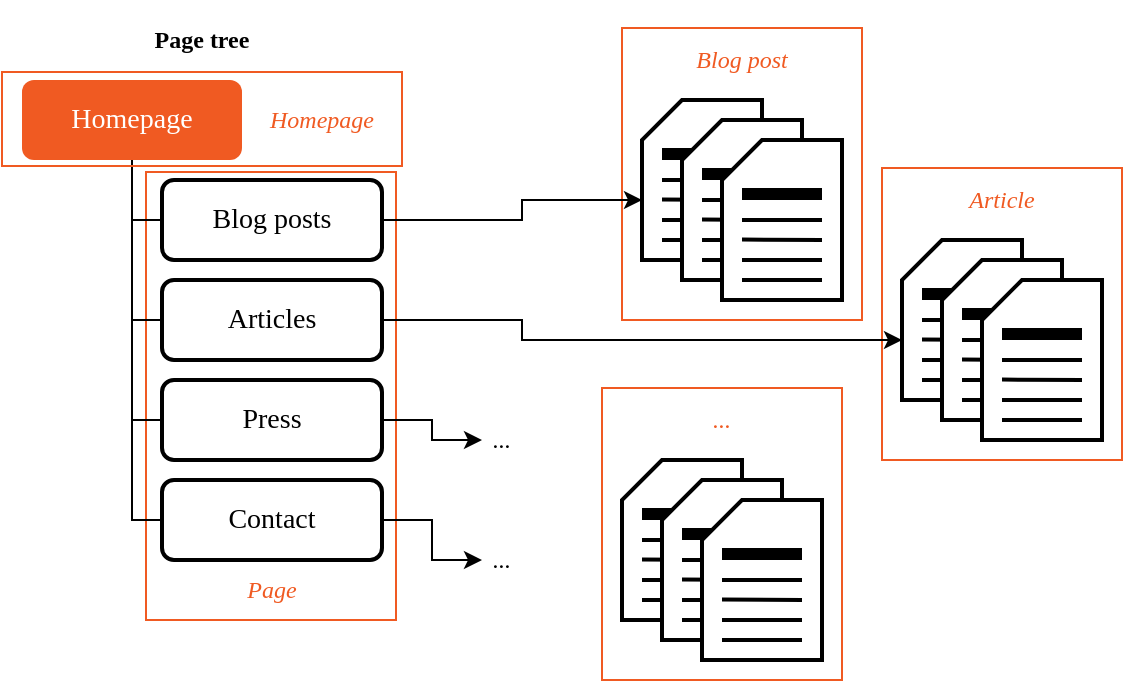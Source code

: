 <mxfile version="13.6.2" type="github">
  <diagram id="2VJUGr-SOvqhdHHfwVNG" name="Page-1">
    <mxGraphModel dx="1185" dy="635" grid="1" gridSize="10" guides="1" tooltips="1" connect="1" arrows="1" fold="1" page="1" pageScale="1" pageWidth="850" pageHeight="1100" math="0" shadow="0" extFonts="GT Walsheim^https://docs.kontent.ai/fonts/GT-Walsheim-Regular.woff">
      <root>
        <mxCell id="0" />
        <mxCell id="1" parent="0" />
        <mxCell id="lgj1nc-UiX9Fw6fF2aE0-107" value="" style="rounded=0;whiteSpace=wrap;html=1;strokeWidth=1;fontFamily=GT Walsheim;fontColor=#F05A22;fillColor=none;strokeColor=#F05A22;" vertex="1" parent="1">
          <mxGeometry x="450" y="84" width="120" height="146" as="geometry" />
        </mxCell>
        <mxCell id="lgj1nc-UiX9Fw6fF2aE0-109" value="" style="rounded=0;whiteSpace=wrap;html=1;strokeWidth=1;fontFamily=GT Walsheim;fontColor=#F05A22;fillColor=none;strokeColor=#F05A22;" vertex="1" parent="1">
          <mxGeometry x="310" y="194" width="120" height="146" as="geometry" />
        </mxCell>
        <mxCell id="lgj1nc-UiX9Fw6fF2aE0-105" value="" style="rounded=0;whiteSpace=wrap;html=1;strokeWidth=1;fontFamily=GT Walsheim;fontColor=#F05A22;fillColor=none;strokeColor=#F05A22;" vertex="1" parent="1">
          <mxGeometry x="320" y="14" width="120" height="146" as="geometry" />
        </mxCell>
        <mxCell id="lgj1nc-UiX9Fw6fF2aE0-102" value="" style="rounded=0;whiteSpace=wrap;html=1;strokeWidth=1;fontFamily=GT Walsheim;fontColor=#F05A22;fillColor=none;strokeColor=#F05A22;" vertex="1" parent="1">
          <mxGeometry x="82" y="86" width="125" height="224" as="geometry" />
        </mxCell>
        <mxCell id="lgj1nc-UiX9Fw6fF2aE0-24" style="edgeStyle=orthogonalEdgeStyle;rounded=0;orthogonalLoop=1;jettySize=auto;html=1;entryX=0;entryY=0.5;entryDx=0;entryDy=0;endArrow=none;endFill=0;" edge="1" parent="1" source="lgj1nc-UiX9Fw6fF2aE0-19" target="lgj1nc-UiX9Fw6fF2aE0-21">
          <mxGeometry relative="1" as="geometry">
            <Array as="points">
              <mxPoint x="75" y="110" />
            </Array>
          </mxGeometry>
        </mxCell>
        <mxCell id="lgj1nc-UiX9Fw6fF2aE0-25" style="edgeStyle=orthogonalEdgeStyle;rounded=0;orthogonalLoop=1;jettySize=auto;html=1;entryX=0;entryY=0.5;entryDx=0;entryDy=0;endArrow=none;endFill=0;" edge="1" parent="1" source="lgj1nc-UiX9Fw6fF2aE0-19" target="lgj1nc-UiX9Fw6fF2aE0-20">
          <mxGeometry relative="1" as="geometry">
            <Array as="points">
              <mxPoint x="75" y="160" />
            </Array>
          </mxGeometry>
        </mxCell>
        <mxCell id="lgj1nc-UiX9Fw6fF2aE0-26" style="edgeStyle=orthogonalEdgeStyle;rounded=0;orthogonalLoop=1;jettySize=auto;html=1;entryX=0;entryY=0.5;entryDx=0;entryDy=0;endArrow=none;endFill=0;" edge="1" parent="1" source="lgj1nc-UiX9Fw6fF2aE0-19" target="lgj1nc-UiX9Fw6fF2aE0-22">
          <mxGeometry relative="1" as="geometry">
            <Array as="points">
              <mxPoint x="75" y="210" />
            </Array>
          </mxGeometry>
        </mxCell>
        <mxCell id="lgj1nc-UiX9Fw6fF2aE0-27" style="edgeStyle=orthogonalEdgeStyle;rounded=0;orthogonalLoop=1;jettySize=auto;html=1;entryX=0;entryY=0.5;entryDx=0;entryDy=0;endArrow=none;endFill=0;" edge="1" parent="1" source="lgj1nc-UiX9Fw6fF2aE0-19" target="lgj1nc-UiX9Fw6fF2aE0-23">
          <mxGeometry relative="1" as="geometry">
            <Array as="points">
              <mxPoint x="75" y="260" />
            </Array>
          </mxGeometry>
        </mxCell>
        <mxCell id="lgj1nc-UiX9Fw6fF2aE0-19" value="Homepage" style="rounded=1;whiteSpace=wrap;html=1;fillColor=#F05A22;strokeColor=none;fontStyle=0;perimeterSpacing=0;shadow=0;glass=0;comic=0;strokeWidth=2;fontFamily=GT Walsheim;fontSize=14;fontColor=#FFFFFF;" vertex="1" parent="1">
          <mxGeometry x="20" y="40" width="110" height="40" as="geometry" />
        </mxCell>
        <mxCell id="lgj1nc-UiX9Fw6fF2aE0-112" style="edgeStyle=orthogonalEdgeStyle;rounded=0;orthogonalLoop=1;jettySize=auto;html=1;entryX=0;entryY=0;entryDx=0;entryDy=50;entryPerimeter=0;endArrow=classic;endFill=1;strokeWidth=1;fontFamily=GT Walsheim;fontColor=#F05A22;" edge="1" parent="1" source="lgj1nc-UiX9Fw6fF2aE0-20" target="lgj1nc-UiX9Fw6fF2aE0-55">
          <mxGeometry relative="1" as="geometry">
            <Array as="points">
              <mxPoint x="270" y="160" />
              <mxPoint x="270" y="170" />
            </Array>
          </mxGeometry>
        </mxCell>
        <mxCell id="lgj1nc-UiX9Fw6fF2aE0-20" value="Articles" style="rounded=1;whiteSpace=wrap;html=1;fillColor=none;strokeColor=#000000;fontStyle=0;fontFamily=GT Walsheim;fontSize=14;strokeWidth=2;" vertex="1" parent="1">
          <mxGeometry x="90" y="140" width="110" height="40" as="geometry" />
        </mxCell>
        <mxCell id="lgj1nc-UiX9Fw6fF2aE0-111" style="edgeStyle=orthogonalEdgeStyle;rounded=0;orthogonalLoop=1;jettySize=auto;html=1;endArrow=classic;endFill=1;strokeWidth=1;fontFamily=GT Walsheim;fontColor=#F05A22;entryX=0;entryY=0;entryDx=0;entryDy=50;entryPerimeter=0;" edge="1" parent="1" source="lgj1nc-UiX9Fw6fF2aE0-21" target="lgj1nc-UiX9Fw6fF2aE0-28">
          <mxGeometry relative="1" as="geometry">
            <mxPoint x="270" y="110" as="targetPoint" />
            <Array as="points">
              <mxPoint x="270" y="110" />
              <mxPoint x="270" y="100" />
            </Array>
          </mxGeometry>
        </mxCell>
        <mxCell id="lgj1nc-UiX9Fw6fF2aE0-21" value="Blog posts" style="rounded=1;whiteSpace=wrap;html=1;fillColor=none;strokeColor=#000000;fontStyle=0;fontFamily=GT Walsheim;fontSize=14;strokeWidth=2;" vertex="1" parent="1">
          <mxGeometry x="90" y="90" width="110" height="40" as="geometry" />
        </mxCell>
        <mxCell id="lgj1nc-UiX9Fw6fF2aE0-116" style="edgeStyle=orthogonalEdgeStyle;rounded=0;orthogonalLoop=1;jettySize=auto;html=1;entryX=0;entryY=0.5;entryDx=0;entryDy=0;endArrow=classic;endFill=1;strokeWidth=1;fontFamily=GT Walsheim;fontColor=#000000;" edge="1" parent="1" source="lgj1nc-UiX9Fw6fF2aE0-22" target="lgj1nc-UiX9Fw6fF2aE0-114">
          <mxGeometry relative="1" as="geometry" />
        </mxCell>
        <mxCell id="lgj1nc-UiX9Fw6fF2aE0-22" value="Press" style="rounded=1;whiteSpace=wrap;html=1;fillColor=none;strokeColor=#000000;fontStyle=0;fontFamily=GT Walsheim;fontSize=14;strokeWidth=2;" vertex="1" parent="1">
          <mxGeometry x="90" y="190" width="110" height="40" as="geometry" />
        </mxCell>
        <mxCell id="lgj1nc-UiX9Fw6fF2aE0-117" style="edgeStyle=orthogonalEdgeStyle;rounded=0;orthogonalLoop=1;jettySize=auto;html=1;entryX=0;entryY=0.5;entryDx=0;entryDy=0;endArrow=classic;endFill=1;strokeWidth=1;fontFamily=GT Walsheim;fontColor=#000000;" edge="1" parent="1" source="lgj1nc-UiX9Fw6fF2aE0-23" target="lgj1nc-UiX9Fw6fF2aE0-115">
          <mxGeometry relative="1" as="geometry" />
        </mxCell>
        <mxCell id="lgj1nc-UiX9Fw6fF2aE0-23" value="Contact" style="rounded=1;whiteSpace=wrap;html=1;fillColor=none;strokeColor=#000000;fontStyle=0;fontFamily=GT Walsheim;fontSize=14;strokeWidth=2;" vertex="1" parent="1">
          <mxGeometry x="90" y="240" width="110" height="40" as="geometry" />
        </mxCell>
        <mxCell id="lgj1nc-UiX9Fw6fF2aE0-39" value="" style="group" vertex="1" connectable="0" parent="1">
          <mxGeometry x="330" y="50" width="80" height="90" as="geometry" />
        </mxCell>
        <mxCell id="lgj1nc-UiX9Fw6fF2aE0-28" value="" style="verticalLabelPosition=bottom;verticalAlign=top;html=1;shape=card;whiteSpace=wrap;size=20;arcSize=12;strokeWidth=2;" vertex="1" parent="lgj1nc-UiX9Fw6fF2aE0-39">
          <mxGeometry width="60" height="80" as="geometry" />
        </mxCell>
        <mxCell id="lgj1nc-UiX9Fw6fF2aE0-30" value="" style="endArrow=none;html=1;strokeWidth=6;exitX=0.25;exitY=0.2;exitDx=0;exitDy=0;exitPerimeter=0;" edge="1" parent="lgj1nc-UiX9Fw6fF2aE0-39">
          <mxGeometry width="50" height="50" relative="1" as="geometry">
            <mxPoint x="10" y="27" as="sourcePoint" />
            <mxPoint x="50" y="27" as="targetPoint" />
          </mxGeometry>
        </mxCell>
        <mxCell id="lgj1nc-UiX9Fw6fF2aE0-31" value="" style="endArrow=none;html=1;strokeWidth=2;exitX=0.25;exitY=0.2;exitDx=0;exitDy=0;exitPerimeter=0;" edge="1" parent="lgj1nc-UiX9Fw6fF2aE0-39">
          <mxGeometry width="50" height="50" relative="1" as="geometry">
            <mxPoint x="10" y="40" as="sourcePoint" />
            <mxPoint x="50" y="40" as="targetPoint" />
          </mxGeometry>
        </mxCell>
        <mxCell id="lgj1nc-UiX9Fw6fF2aE0-32" value="" style="endArrow=none;html=1;strokeWidth=2;exitX=0.25;exitY=0.2;exitDx=0;exitDy=0;exitPerimeter=0;" edge="1" parent="lgj1nc-UiX9Fw6fF2aE0-39">
          <mxGeometry width="50" height="50" relative="1" as="geometry">
            <mxPoint x="10" y="49.8" as="sourcePoint" />
            <mxPoint x="50" y="50" as="targetPoint" />
          </mxGeometry>
        </mxCell>
        <mxCell id="lgj1nc-UiX9Fw6fF2aE0-33" value="" style="endArrow=none;html=1;strokeWidth=2;exitX=0.25;exitY=0.2;exitDx=0;exitDy=0;exitPerimeter=0;" edge="1" parent="lgj1nc-UiX9Fw6fF2aE0-39">
          <mxGeometry width="50" height="50" relative="1" as="geometry">
            <mxPoint x="10" y="60" as="sourcePoint" />
            <mxPoint x="50" y="60" as="targetPoint" />
          </mxGeometry>
        </mxCell>
        <mxCell id="lgj1nc-UiX9Fw6fF2aE0-34" value="" style="endArrow=none;html=1;strokeWidth=2;exitX=0.25;exitY=0.2;exitDx=0;exitDy=0;exitPerimeter=0;" edge="1" parent="lgj1nc-UiX9Fw6fF2aE0-39">
          <mxGeometry width="50" height="50" relative="1" as="geometry">
            <mxPoint x="10" y="70" as="sourcePoint" />
            <mxPoint x="50" y="70" as="targetPoint" />
          </mxGeometry>
        </mxCell>
        <mxCell id="lgj1nc-UiX9Fw6fF2aE0-40" value="" style="group" vertex="1" connectable="0" parent="lgj1nc-UiX9Fw6fF2aE0-39">
          <mxGeometry x="20" y="10" width="60" height="80" as="geometry" />
        </mxCell>
        <mxCell id="lgj1nc-UiX9Fw6fF2aE0-41" value="" style="verticalLabelPosition=bottom;verticalAlign=top;html=1;shape=card;whiteSpace=wrap;size=20;arcSize=12;strokeWidth=2;" vertex="1" parent="lgj1nc-UiX9Fw6fF2aE0-40">
          <mxGeometry width="60" height="80" as="geometry" />
        </mxCell>
        <mxCell id="lgj1nc-UiX9Fw6fF2aE0-42" value="" style="endArrow=none;html=1;strokeWidth=6;exitX=0.25;exitY=0.2;exitDx=0;exitDy=0;exitPerimeter=0;" edge="1" parent="lgj1nc-UiX9Fw6fF2aE0-40">
          <mxGeometry width="50" height="50" relative="1" as="geometry">
            <mxPoint x="10" y="27" as="sourcePoint" />
            <mxPoint x="50" y="27" as="targetPoint" />
          </mxGeometry>
        </mxCell>
        <mxCell id="lgj1nc-UiX9Fw6fF2aE0-43" value="" style="endArrow=none;html=1;strokeWidth=2;exitX=0.25;exitY=0.2;exitDx=0;exitDy=0;exitPerimeter=0;" edge="1" parent="lgj1nc-UiX9Fw6fF2aE0-40">
          <mxGeometry width="50" height="50" relative="1" as="geometry">
            <mxPoint x="10" y="40" as="sourcePoint" />
            <mxPoint x="50" y="40" as="targetPoint" />
          </mxGeometry>
        </mxCell>
        <mxCell id="lgj1nc-UiX9Fw6fF2aE0-44" value="" style="endArrow=none;html=1;strokeWidth=2;exitX=0.25;exitY=0.2;exitDx=0;exitDy=0;exitPerimeter=0;" edge="1" parent="lgj1nc-UiX9Fw6fF2aE0-40">
          <mxGeometry width="50" height="50" relative="1" as="geometry">
            <mxPoint x="10" y="49.8" as="sourcePoint" />
            <mxPoint x="50" y="50" as="targetPoint" />
          </mxGeometry>
        </mxCell>
        <mxCell id="lgj1nc-UiX9Fw6fF2aE0-45" value="" style="endArrow=none;html=1;strokeWidth=2;exitX=0.25;exitY=0.2;exitDx=0;exitDy=0;exitPerimeter=0;" edge="1" parent="lgj1nc-UiX9Fw6fF2aE0-40">
          <mxGeometry width="50" height="50" relative="1" as="geometry">
            <mxPoint x="10" y="60" as="sourcePoint" />
            <mxPoint x="50" y="60" as="targetPoint" />
          </mxGeometry>
        </mxCell>
        <mxCell id="lgj1nc-UiX9Fw6fF2aE0-46" value="" style="endArrow=none;html=1;strokeWidth=2;exitX=0.25;exitY=0.2;exitDx=0;exitDy=0;exitPerimeter=0;" edge="1" parent="lgj1nc-UiX9Fw6fF2aE0-40">
          <mxGeometry width="50" height="50" relative="1" as="geometry">
            <mxPoint x="10" y="70" as="sourcePoint" />
            <mxPoint x="50" y="70" as="targetPoint" />
          </mxGeometry>
        </mxCell>
        <mxCell id="lgj1nc-UiX9Fw6fF2aE0-47" value="" style="group" vertex="1" connectable="0" parent="1">
          <mxGeometry x="370" y="70" width="60" height="80" as="geometry" />
        </mxCell>
        <mxCell id="lgj1nc-UiX9Fw6fF2aE0-48" value="" style="verticalLabelPosition=bottom;verticalAlign=top;html=1;shape=card;whiteSpace=wrap;size=20;arcSize=12;strokeWidth=2;" vertex="1" parent="lgj1nc-UiX9Fw6fF2aE0-47">
          <mxGeometry width="60" height="80" as="geometry" />
        </mxCell>
        <mxCell id="lgj1nc-UiX9Fw6fF2aE0-49" value="" style="endArrow=none;html=1;strokeWidth=6;exitX=0.25;exitY=0.2;exitDx=0;exitDy=0;exitPerimeter=0;" edge="1" parent="lgj1nc-UiX9Fw6fF2aE0-47">
          <mxGeometry width="50" height="50" relative="1" as="geometry">
            <mxPoint x="10" y="27" as="sourcePoint" />
            <mxPoint x="50" y="27" as="targetPoint" />
          </mxGeometry>
        </mxCell>
        <mxCell id="lgj1nc-UiX9Fw6fF2aE0-50" value="" style="endArrow=none;html=1;strokeWidth=2;exitX=0.25;exitY=0.2;exitDx=0;exitDy=0;exitPerimeter=0;" edge="1" parent="lgj1nc-UiX9Fw6fF2aE0-47">
          <mxGeometry width="50" height="50" relative="1" as="geometry">
            <mxPoint x="10" y="40" as="sourcePoint" />
            <mxPoint x="50" y="40" as="targetPoint" />
          </mxGeometry>
        </mxCell>
        <mxCell id="lgj1nc-UiX9Fw6fF2aE0-51" value="" style="endArrow=none;html=1;strokeWidth=2;exitX=0.25;exitY=0.2;exitDx=0;exitDy=0;exitPerimeter=0;" edge="1" parent="lgj1nc-UiX9Fw6fF2aE0-47">
          <mxGeometry width="50" height="50" relative="1" as="geometry">
            <mxPoint x="10" y="49.8" as="sourcePoint" />
            <mxPoint x="50" y="50" as="targetPoint" />
          </mxGeometry>
        </mxCell>
        <mxCell id="lgj1nc-UiX9Fw6fF2aE0-52" value="" style="endArrow=none;html=1;strokeWidth=2;exitX=0.25;exitY=0.2;exitDx=0;exitDy=0;exitPerimeter=0;" edge="1" parent="lgj1nc-UiX9Fw6fF2aE0-47">
          <mxGeometry width="50" height="50" relative="1" as="geometry">
            <mxPoint x="10" y="60" as="sourcePoint" />
            <mxPoint x="50" y="60" as="targetPoint" />
          </mxGeometry>
        </mxCell>
        <mxCell id="lgj1nc-UiX9Fw6fF2aE0-53" value="" style="endArrow=none;html=1;strokeWidth=2;exitX=0.25;exitY=0.2;exitDx=0;exitDy=0;exitPerimeter=0;" edge="1" parent="lgj1nc-UiX9Fw6fF2aE0-47">
          <mxGeometry width="50" height="50" relative="1" as="geometry">
            <mxPoint x="10" y="70" as="sourcePoint" />
            <mxPoint x="50" y="70" as="targetPoint" />
          </mxGeometry>
        </mxCell>
        <mxCell id="lgj1nc-UiX9Fw6fF2aE0-54" value="" style="group" vertex="1" connectable="0" parent="1">
          <mxGeometry x="460" y="120" width="80" height="90" as="geometry" />
        </mxCell>
        <mxCell id="lgj1nc-UiX9Fw6fF2aE0-55" value="" style="verticalLabelPosition=bottom;verticalAlign=top;html=1;shape=card;whiteSpace=wrap;size=20;arcSize=12;strokeWidth=2;" vertex="1" parent="lgj1nc-UiX9Fw6fF2aE0-54">
          <mxGeometry width="60" height="80" as="geometry" />
        </mxCell>
        <mxCell id="lgj1nc-UiX9Fw6fF2aE0-56" value="" style="endArrow=none;html=1;strokeWidth=6;exitX=0.25;exitY=0.2;exitDx=0;exitDy=0;exitPerimeter=0;" edge="1" parent="lgj1nc-UiX9Fw6fF2aE0-54">
          <mxGeometry width="50" height="50" relative="1" as="geometry">
            <mxPoint x="10" y="27" as="sourcePoint" />
            <mxPoint x="50" y="27" as="targetPoint" />
          </mxGeometry>
        </mxCell>
        <mxCell id="lgj1nc-UiX9Fw6fF2aE0-57" value="" style="endArrow=none;html=1;strokeWidth=2;exitX=0.25;exitY=0.2;exitDx=0;exitDy=0;exitPerimeter=0;" edge="1" parent="lgj1nc-UiX9Fw6fF2aE0-54">
          <mxGeometry width="50" height="50" relative="1" as="geometry">
            <mxPoint x="10" y="40" as="sourcePoint" />
            <mxPoint x="50" y="40" as="targetPoint" />
          </mxGeometry>
        </mxCell>
        <mxCell id="lgj1nc-UiX9Fw6fF2aE0-58" value="" style="endArrow=none;html=1;strokeWidth=2;exitX=0.25;exitY=0.2;exitDx=0;exitDy=0;exitPerimeter=0;" edge="1" parent="lgj1nc-UiX9Fw6fF2aE0-54">
          <mxGeometry width="50" height="50" relative="1" as="geometry">
            <mxPoint x="10" y="49.8" as="sourcePoint" />
            <mxPoint x="50" y="50" as="targetPoint" />
          </mxGeometry>
        </mxCell>
        <mxCell id="lgj1nc-UiX9Fw6fF2aE0-59" value="" style="endArrow=none;html=1;strokeWidth=2;exitX=0.25;exitY=0.2;exitDx=0;exitDy=0;exitPerimeter=0;" edge="1" parent="lgj1nc-UiX9Fw6fF2aE0-54">
          <mxGeometry width="50" height="50" relative="1" as="geometry">
            <mxPoint x="10" y="60" as="sourcePoint" />
            <mxPoint x="50" y="60" as="targetPoint" />
          </mxGeometry>
        </mxCell>
        <mxCell id="lgj1nc-UiX9Fw6fF2aE0-60" value="" style="endArrow=none;html=1;strokeWidth=2;exitX=0.25;exitY=0.2;exitDx=0;exitDy=0;exitPerimeter=0;" edge="1" parent="lgj1nc-UiX9Fw6fF2aE0-54">
          <mxGeometry width="50" height="50" relative="1" as="geometry">
            <mxPoint x="10" y="70" as="sourcePoint" />
            <mxPoint x="50" y="70" as="targetPoint" />
          </mxGeometry>
        </mxCell>
        <mxCell id="lgj1nc-UiX9Fw6fF2aE0-61" value="" style="group" vertex="1" connectable="0" parent="lgj1nc-UiX9Fw6fF2aE0-54">
          <mxGeometry x="20" y="10" width="60" height="80" as="geometry" />
        </mxCell>
        <mxCell id="lgj1nc-UiX9Fw6fF2aE0-62" value="" style="verticalLabelPosition=bottom;verticalAlign=top;html=1;shape=card;whiteSpace=wrap;size=20;arcSize=12;strokeWidth=2;" vertex="1" parent="lgj1nc-UiX9Fw6fF2aE0-61">
          <mxGeometry width="60" height="80" as="geometry" />
        </mxCell>
        <mxCell id="lgj1nc-UiX9Fw6fF2aE0-63" value="" style="endArrow=none;html=1;strokeWidth=6;exitX=0.25;exitY=0.2;exitDx=0;exitDy=0;exitPerimeter=0;" edge="1" parent="lgj1nc-UiX9Fw6fF2aE0-61">
          <mxGeometry width="50" height="50" relative="1" as="geometry">
            <mxPoint x="10" y="27" as="sourcePoint" />
            <mxPoint x="50" y="27" as="targetPoint" />
          </mxGeometry>
        </mxCell>
        <mxCell id="lgj1nc-UiX9Fw6fF2aE0-64" value="" style="endArrow=none;html=1;strokeWidth=2;exitX=0.25;exitY=0.2;exitDx=0;exitDy=0;exitPerimeter=0;" edge="1" parent="lgj1nc-UiX9Fw6fF2aE0-61">
          <mxGeometry width="50" height="50" relative="1" as="geometry">
            <mxPoint x="10" y="40" as="sourcePoint" />
            <mxPoint x="50" y="40" as="targetPoint" />
          </mxGeometry>
        </mxCell>
        <mxCell id="lgj1nc-UiX9Fw6fF2aE0-65" value="" style="endArrow=none;html=1;strokeWidth=2;exitX=0.25;exitY=0.2;exitDx=0;exitDy=0;exitPerimeter=0;" edge="1" parent="lgj1nc-UiX9Fw6fF2aE0-61">
          <mxGeometry width="50" height="50" relative="1" as="geometry">
            <mxPoint x="10" y="49.8" as="sourcePoint" />
            <mxPoint x="50" y="50" as="targetPoint" />
          </mxGeometry>
        </mxCell>
        <mxCell id="lgj1nc-UiX9Fw6fF2aE0-66" value="" style="endArrow=none;html=1;strokeWidth=2;exitX=0.25;exitY=0.2;exitDx=0;exitDy=0;exitPerimeter=0;" edge="1" parent="lgj1nc-UiX9Fw6fF2aE0-61">
          <mxGeometry width="50" height="50" relative="1" as="geometry">
            <mxPoint x="10" y="60" as="sourcePoint" />
            <mxPoint x="50" y="60" as="targetPoint" />
          </mxGeometry>
        </mxCell>
        <mxCell id="lgj1nc-UiX9Fw6fF2aE0-67" value="" style="endArrow=none;html=1;strokeWidth=2;exitX=0.25;exitY=0.2;exitDx=0;exitDy=0;exitPerimeter=0;" edge="1" parent="lgj1nc-UiX9Fw6fF2aE0-61">
          <mxGeometry width="50" height="50" relative="1" as="geometry">
            <mxPoint x="10" y="70" as="sourcePoint" />
            <mxPoint x="50" y="70" as="targetPoint" />
          </mxGeometry>
        </mxCell>
        <mxCell id="lgj1nc-UiX9Fw6fF2aE0-68" value="" style="group" vertex="1" connectable="0" parent="1">
          <mxGeometry x="500" y="140" width="60" height="80" as="geometry" />
        </mxCell>
        <mxCell id="lgj1nc-UiX9Fw6fF2aE0-69" value="" style="verticalLabelPosition=bottom;verticalAlign=top;html=1;shape=card;whiteSpace=wrap;size=20;arcSize=12;strokeWidth=2;" vertex="1" parent="lgj1nc-UiX9Fw6fF2aE0-68">
          <mxGeometry width="60" height="80" as="geometry" />
        </mxCell>
        <mxCell id="lgj1nc-UiX9Fw6fF2aE0-70" value="" style="endArrow=none;html=1;strokeWidth=6;exitX=0.25;exitY=0.2;exitDx=0;exitDy=0;exitPerimeter=0;" edge="1" parent="lgj1nc-UiX9Fw6fF2aE0-68">
          <mxGeometry width="50" height="50" relative="1" as="geometry">
            <mxPoint x="10" y="27" as="sourcePoint" />
            <mxPoint x="50" y="27" as="targetPoint" />
          </mxGeometry>
        </mxCell>
        <mxCell id="lgj1nc-UiX9Fw6fF2aE0-71" value="" style="endArrow=none;html=1;strokeWidth=2;exitX=0.25;exitY=0.2;exitDx=0;exitDy=0;exitPerimeter=0;" edge="1" parent="lgj1nc-UiX9Fw6fF2aE0-68">
          <mxGeometry width="50" height="50" relative="1" as="geometry">
            <mxPoint x="10" y="40" as="sourcePoint" />
            <mxPoint x="50" y="40" as="targetPoint" />
          </mxGeometry>
        </mxCell>
        <mxCell id="lgj1nc-UiX9Fw6fF2aE0-72" value="" style="endArrow=none;html=1;strokeWidth=2;exitX=0.25;exitY=0.2;exitDx=0;exitDy=0;exitPerimeter=0;" edge="1" parent="lgj1nc-UiX9Fw6fF2aE0-68">
          <mxGeometry width="50" height="50" relative="1" as="geometry">
            <mxPoint x="10" y="49.8" as="sourcePoint" />
            <mxPoint x="50" y="50" as="targetPoint" />
          </mxGeometry>
        </mxCell>
        <mxCell id="lgj1nc-UiX9Fw6fF2aE0-73" value="" style="endArrow=none;html=1;strokeWidth=2;exitX=0.25;exitY=0.2;exitDx=0;exitDy=0;exitPerimeter=0;" edge="1" parent="lgj1nc-UiX9Fw6fF2aE0-68">
          <mxGeometry width="50" height="50" relative="1" as="geometry">
            <mxPoint x="10" y="60" as="sourcePoint" />
            <mxPoint x="50" y="60" as="targetPoint" />
          </mxGeometry>
        </mxCell>
        <mxCell id="lgj1nc-UiX9Fw6fF2aE0-74" value="" style="endArrow=none;html=1;strokeWidth=2;exitX=0.25;exitY=0.2;exitDx=0;exitDy=0;exitPerimeter=0;" edge="1" parent="lgj1nc-UiX9Fw6fF2aE0-68">
          <mxGeometry width="50" height="50" relative="1" as="geometry">
            <mxPoint x="10" y="70" as="sourcePoint" />
            <mxPoint x="50" y="70" as="targetPoint" />
          </mxGeometry>
        </mxCell>
        <mxCell id="lgj1nc-UiX9Fw6fF2aE0-75" value="" style="group" vertex="1" connectable="0" parent="1">
          <mxGeometry x="320" y="230" width="80" height="90" as="geometry" />
        </mxCell>
        <mxCell id="lgj1nc-UiX9Fw6fF2aE0-76" value="" style="verticalLabelPosition=bottom;verticalAlign=top;html=1;shape=card;whiteSpace=wrap;size=20;arcSize=12;strokeWidth=2;" vertex="1" parent="lgj1nc-UiX9Fw6fF2aE0-75">
          <mxGeometry width="60" height="80" as="geometry" />
        </mxCell>
        <mxCell id="lgj1nc-UiX9Fw6fF2aE0-77" value="" style="endArrow=none;html=1;strokeWidth=6;exitX=0.25;exitY=0.2;exitDx=0;exitDy=0;exitPerimeter=0;" edge="1" parent="lgj1nc-UiX9Fw6fF2aE0-75">
          <mxGeometry width="50" height="50" relative="1" as="geometry">
            <mxPoint x="10" y="27" as="sourcePoint" />
            <mxPoint x="50" y="27" as="targetPoint" />
          </mxGeometry>
        </mxCell>
        <mxCell id="lgj1nc-UiX9Fw6fF2aE0-78" value="" style="endArrow=none;html=1;strokeWidth=2;exitX=0.25;exitY=0.2;exitDx=0;exitDy=0;exitPerimeter=0;" edge="1" parent="lgj1nc-UiX9Fw6fF2aE0-75">
          <mxGeometry width="50" height="50" relative="1" as="geometry">
            <mxPoint x="10" y="40" as="sourcePoint" />
            <mxPoint x="50" y="40" as="targetPoint" />
          </mxGeometry>
        </mxCell>
        <mxCell id="lgj1nc-UiX9Fw6fF2aE0-79" value="" style="endArrow=none;html=1;strokeWidth=2;exitX=0.25;exitY=0.2;exitDx=0;exitDy=0;exitPerimeter=0;" edge="1" parent="lgj1nc-UiX9Fw6fF2aE0-75">
          <mxGeometry width="50" height="50" relative="1" as="geometry">
            <mxPoint x="10" y="49.8" as="sourcePoint" />
            <mxPoint x="50" y="50" as="targetPoint" />
          </mxGeometry>
        </mxCell>
        <mxCell id="lgj1nc-UiX9Fw6fF2aE0-80" value="" style="endArrow=none;html=1;strokeWidth=2;exitX=0.25;exitY=0.2;exitDx=0;exitDy=0;exitPerimeter=0;" edge="1" parent="lgj1nc-UiX9Fw6fF2aE0-75">
          <mxGeometry width="50" height="50" relative="1" as="geometry">
            <mxPoint x="10" y="60" as="sourcePoint" />
            <mxPoint x="50" y="60" as="targetPoint" />
          </mxGeometry>
        </mxCell>
        <mxCell id="lgj1nc-UiX9Fw6fF2aE0-81" value="" style="endArrow=none;html=1;strokeWidth=2;exitX=0.25;exitY=0.2;exitDx=0;exitDy=0;exitPerimeter=0;" edge="1" parent="lgj1nc-UiX9Fw6fF2aE0-75">
          <mxGeometry width="50" height="50" relative="1" as="geometry">
            <mxPoint x="10" y="70" as="sourcePoint" />
            <mxPoint x="50" y="70" as="targetPoint" />
          </mxGeometry>
        </mxCell>
        <mxCell id="lgj1nc-UiX9Fw6fF2aE0-82" value="" style="group" vertex="1" connectable="0" parent="lgj1nc-UiX9Fw6fF2aE0-75">
          <mxGeometry x="20" y="10" width="60" height="80" as="geometry" />
        </mxCell>
        <mxCell id="lgj1nc-UiX9Fw6fF2aE0-83" value="" style="verticalLabelPosition=bottom;verticalAlign=top;html=1;shape=card;whiteSpace=wrap;size=20;arcSize=12;strokeWidth=2;" vertex="1" parent="lgj1nc-UiX9Fw6fF2aE0-82">
          <mxGeometry width="60" height="80" as="geometry" />
        </mxCell>
        <mxCell id="lgj1nc-UiX9Fw6fF2aE0-84" value="" style="endArrow=none;html=1;strokeWidth=6;exitX=0.25;exitY=0.2;exitDx=0;exitDy=0;exitPerimeter=0;" edge="1" parent="lgj1nc-UiX9Fw6fF2aE0-82">
          <mxGeometry width="50" height="50" relative="1" as="geometry">
            <mxPoint x="10" y="27" as="sourcePoint" />
            <mxPoint x="50" y="27" as="targetPoint" />
          </mxGeometry>
        </mxCell>
        <mxCell id="lgj1nc-UiX9Fw6fF2aE0-85" value="" style="endArrow=none;html=1;strokeWidth=2;exitX=0.25;exitY=0.2;exitDx=0;exitDy=0;exitPerimeter=0;" edge="1" parent="lgj1nc-UiX9Fw6fF2aE0-82">
          <mxGeometry width="50" height="50" relative="1" as="geometry">
            <mxPoint x="10" y="40" as="sourcePoint" />
            <mxPoint x="50" y="40" as="targetPoint" />
          </mxGeometry>
        </mxCell>
        <mxCell id="lgj1nc-UiX9Fw6fF2aE0-86" value="" style="endArrow=none;html=1;strokeWidth=2;exitX=0.25;exitY=0.2;exitDx=0;exitDy=0;exitPerimeter=0;" edge="1" parent="lgj1nc-UiX9Fw6fF2aE0-82">
          <mxGeometry width="50" height="50" relative="1" as="geometry">
            <mxPoint x="10" y="49.8" as="sourcePoint" />
            <mxPoint x="50" y="50" as="targetPoint" />
          </mxGeometry>
        </mxCell>
        <mxCell id="lgj1nc-UiX9Fw6fF2aE0-87" value="" style="endArrow=none;html=1;strokeWidth=2;exitX=0.25;exitY=0.2;exitDx=0;exitDy=0;exitPerimeter=0;" edge="1" parent="lgj1nc-UiX9Fw6fF2aE0-82">
          <mxGeometry width="50" height="50" relative="1" as="geometry">
            <mxPoint x="10" y="60" as="sourcePoint" />
            <mxPoint x="50" y="60" as="targetPoint" />
          </mxGeometry>
        </mxCell>
        <mxCell id="lgj1nc-UiX9Fw6fF2aE0-88" value="" style="endArrow=none;html=1;strokeWidth=2;exitX=0.25;exitY=0.2;exitDx=0;exitDy=0;exitPerimeter=0;" edge="1" parent="lgj1nc-UiX9Fw6fF2aE0-82">
          <mxGeometry width="50" height="50" relative="1" as="geometry">
            <mxPoint x="10" y="70" as="sourcePoint" />
            <mxPoint x="50" y="70" as="targetPoint" />
          </mxGeometry>
        </mxCell>
        <mxCell id="lgj1nc-UiX9Fw6fF2aE0-89" value="" style="group" vertex="1" connectable="0" parent="1">
          <mxGeometry x="360" y="250" width="60" height="80" as="geometry" />
        </mxCell>
        <mxCell id="lgj1nc-UiX9Fw6fF2aE0-90" value="" style="verticalLabelPosition=bottom;verticalAlign=top;html=1;shape=card;whiteSpace=wrap;size=20;arcSize=12;strokeWidth=2;" vertex="1" parent="lgj1nc-UiX9Fw6fF2aE0-89">
          <mxGeometry width="60" height="80" as="geometry" />
        </mxCell>
        <mxCell id="lgj1nc-UiX9Fw6fF2aE0-91" value="" style="endArrow=none;html=1;strokeWidth=6;exitX=0.25;exitY=0.2;exitDx=0;exitDy=0;exitPerimeter=0;" edge="1" parent="lgj1nc-UiX9Fw6fF2aE0-89">
          <mxGeometry width="50" height="50" relative="1" as="geometry">
            <mxPoint x="10" y="27" as="sourcePoint" />
            <mxPoint x="50" y="27" as="targetPoint" />
          </mxGeometry>
        </mxCell>
        <mxCell id="lgj1nc-UiX9Fw6fF2aE0-92" value="" style="endArrow=none;html=1;strokeWidth=2;exitX=0.25;exitY=0.2;exitDx=0;exitDy=0;exitPerimeter=0;" edge="1" parent="lgj1nc-UiX9Fw6fF2aE0-89">
          <mxGeometry width="50" height="50" relative="1" as="geometry">
            <mxPoint x="10" y="40" as="sourcePoint" />
            <mxPoint x="50" y="40" as="targetPoint" />
          </mxGeometry>
        </mxCell>
        <mxCell id="lgj1nc-UiX9Fw6fF2aE0-93" value="" style="endArrow=none;html=1;strokeWidth=2;exitX=0.25;exitY=0.2;exitDx=0;exitDy=0;exitPerimeter=0;" edge="1" parent="lgj1nc-UiX9Fw6fF2aE0-89">
          <mxGeometry width="50" height="50" relative="1" as="geometry">
            <mxPoint x="10" y="49.8" as="sourcePoint" />
            <mxPoint x="50" y="50" as="targetPoint" />
          </mxGeometry>
        </mxCell>
        <mxCell id="lgj1nc-UiX9Fw6fF2aE0-94" value="" style="endArrow=none;html=1;strokeWidth=2;exitX=0.25;exitY=0.2;exitDx=0;exitDy=0;exitPerimeter=0;" edge="1" parent="lgj1nc-UiX9Fw6fF2aE0-89">
          <mxGeometry width="50" height="50" relative="1" as="geometry">
            <mxPoint x="10" y="60" as="sourcePoint" />
            <mxPoint x="50" y="60" as="targetPoint" />
          </mxGeometry>
        </mxCell>
        <mxCell id="lgj1nc-UiX9Fw6fF2aE0-95" value="" style="endArrow=none;html=1;strokeWidth=2;exitX=0.25;exitY=0.2;exitDx=0;exitDy=0;exitPerimeter=0;" edge="1" parent="lgj1nc-UiX9Fw6fF2aE0-89">
          <mxGeometry width="50" height="50" relative="1" as="geometry">
            <mxPoint x="10" y="70" as="sourcePoint" />
            <mxPoint x="50" y="70" as="targetPoint" />
          </mxGeometry>
        </mxCell>
        <mxCell id="lgj1nc-UiX9Fw6fF2aE0-96" value="Page tree" style="text;html=1;strokeColor=none;fillColor=none;align=center;verticalAlign=middle;whiteSpace=wrap;rounded=0;fontFamily=GT Walsheim;fontStyle=1" vertex="1" parent="1">
          <mxGeometry x="30" width="160" height="40" as="geometry" />
        </mxCell>
        <mxCell id="lgj1nc-UiX9Fw6fF2aE0-99" value="Homepage" style="text;html=1;strokeColor=none;fillColor=none;align=center;verticalAlign=middle;whiteSpace=wrap;rounded=0;fontFamily=GT Walsheim;fontStyle=2;fontColor=#F05A22;" vertex="1" parent="1">
          <mxGeometry x="90" y="40" width="160" height="40" as="geometry" />
        </mxCell>
        <mxCell id="lgj1nc-UiX9Fw6fF2aE0-100" value="Page" style="text;html=1;strokeColor=none;fillColor=none;align=center;verticalAlign=middle;whiteSpace=wrap;rounded=0;fontFamily=GT Walsheim;fontStyle=2;fontColor=#F05A22;" vertex="1" parent="1">
          <mxGeometry x="65" y="275" width="160" height="40" as="geometry" />
        </mxCell>
        <mxCell id="lgj1nc-UiX9Fw6fF2aE0-101" value="" style="rounded=0;whiteSpace=wrap;html=1;strokeWidth=1;fontFamily=GT Walsheim;fontColor=#F05A22;fillColor=none;strokeColor=#F05A22;" vertex="1" parent="1">
          <mxGeometry x="10" y="36" width="200" height="47" as="geometry" />
        </mxCell>
        <mxCell id="lgj1nc-UiX9Fw6fF2aE0-106" value="Blog post" style="text;html=1;strokeColor=none;fillColor=none;align=center;verticalAlign=middle;whiteSpace=wrap;rounded=0;fontFamily=GT Walsheim;fontStyle=2;fontColor=#F05A22;" vertex="1" parent="1">
          <mxGeometry x="320" y="10" width="120" height="40" as="geometry" />
        </mxCell>
        <mxCell id="lgj1nc-UiX9Fw6fF2aE0-108" value="Article" style="text;html=1;strokeColor=none;fillColor=none;align=center;verticalAlign=middle;whiteSpace=wrap;rounded=0;fontFamily=GT Walsheim;fontStyle=2;fontColor=#F05A22;" vertex="1" parent="1">
          <mxGeometry x="450" y="80" width="120" height="40" as="geometry" />
        </mxCell>
        <mxCell id="lgj1nc-UiX9Fw6fF2aE0-110" value="..." style="text;html=1;strokeColor=none;fillColor=none;align=center;verticalAlign=middle;whiteSpace=wrap;rounded=0;fontFamily=GT Walsheim;fontStyle=2;fontColor=#F05A22;" vertex="1" parent="1">
          <mxGeometry x="310" y="190" width="120" height="40" as="geometry" />
        </mxCell>
        <mxCell id="lgj1nc-UiX9Fw6fF2aE0-114" value="..." style="text;html=1;strokeColor=none;fillColor=none;align=center;verticalAlign=middle;whiteSpace=wrap;rounded=0;fontFamily=GT Walsheim;fontStyle=2;" vertex="1" parent="1">
          <mxGeometry x="250" y="200" width="20" height="40" as="geometry" />
        </mxCell>
        <mxCell id="lgj1nc-UiX9Fw6fF2aE0-115" value="..." style="text;html=1;strokeColor=none;fillColor=none;align=center;verticalAlign=middle;whiteSpace=wrap;rounded=0;fontFamily=GT Walsheim;fontStyle=2;" vertex="1" parent="1">
          <mxGeometry x="250" y="260" width="20" height="40" as="geometry" />
        </mxCell>
      </root>
    </mxGraphModel>
  </diagram>
</mxfile>
